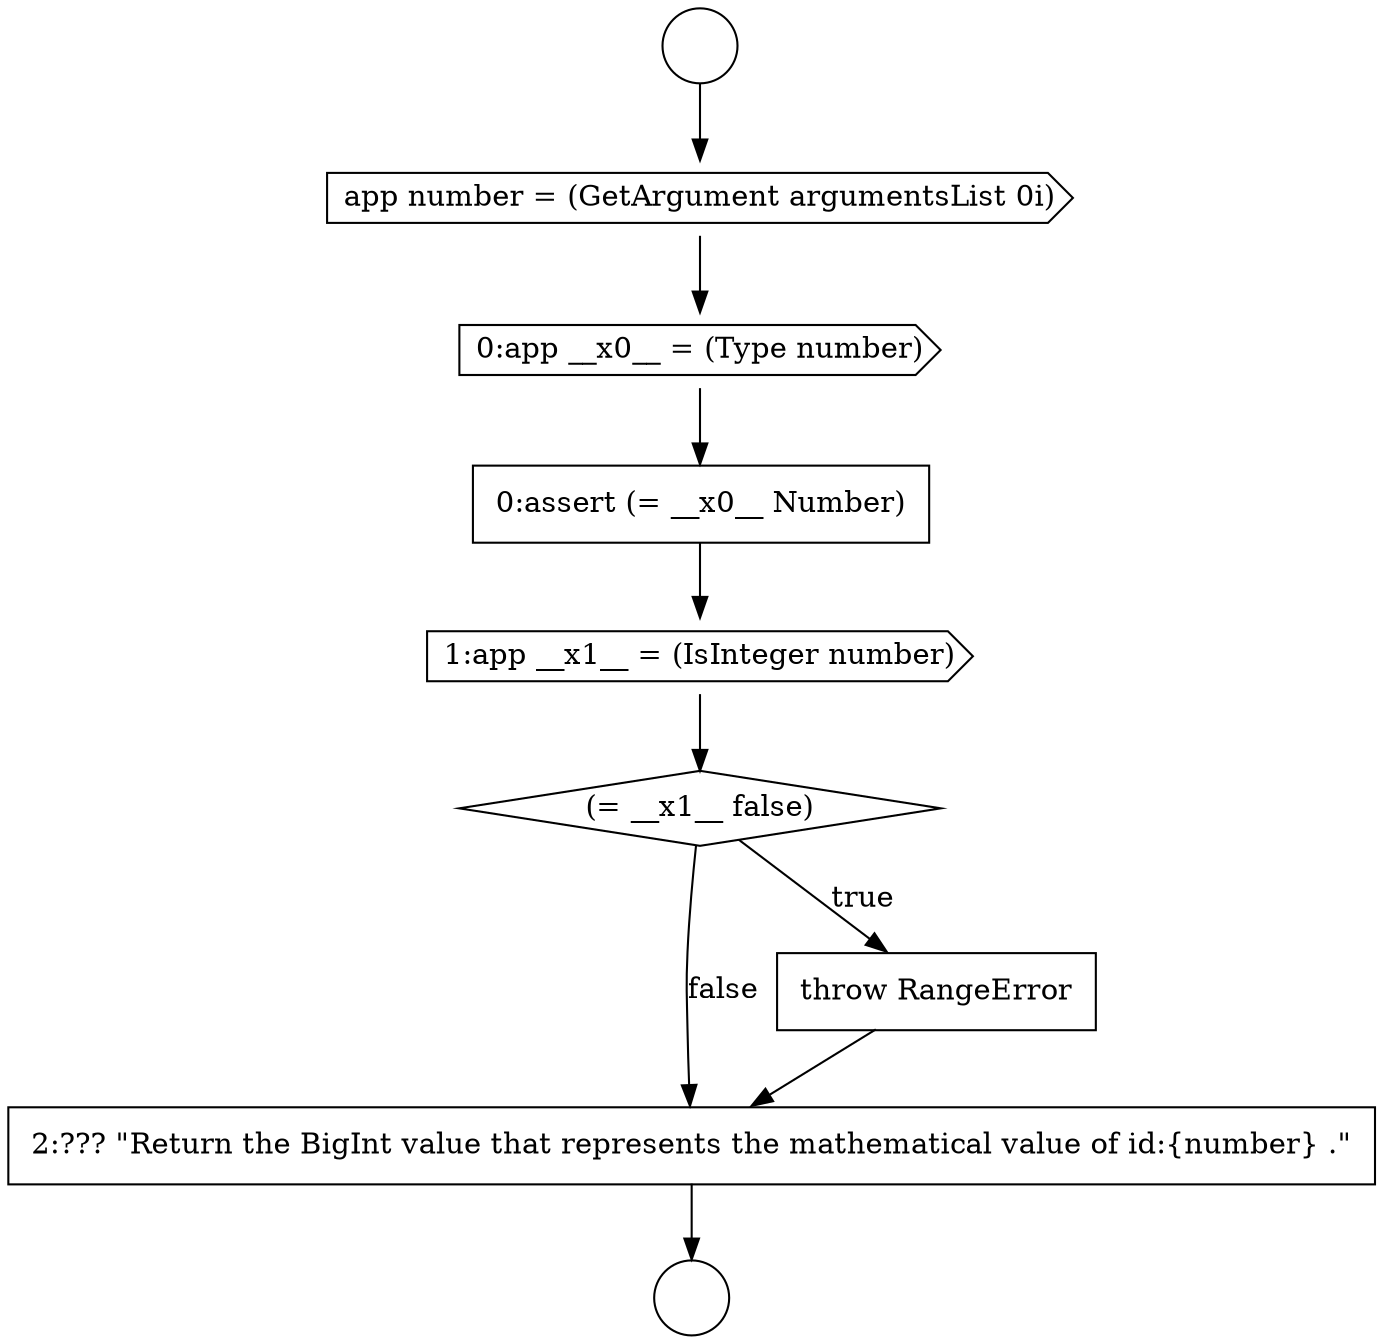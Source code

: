 digraph {
  node13024 [shape=circle label=" " color="black" fillcolor="white" style=filled]
  node13029 [shape=diamond, label=<<font color="black">(= __x1__ false)</font>> color="black" fillcolor="white" style=filled]
  node13023 [shape=circle label=" " color="black" fillcolor="white" style=filled]
  node13026 [shape=cds, label=<<font color="black">0:app __x0__ = (Type number)</font>> color="black" fillcolor="white" style=filled]
  node13031 [shape=none, margin=0, label=<<font color="black">
    <table border="0" cellborder="1" cellspacing="0" cellpadding="10">
      <tr><td align="left">2:??? &quot;Return the BigInt value that represents the mathematical value of id:{number} .&quot;</td></tr>
    </table>
  </font>> color="black" fillcolor="white" style=filled]
  node13027 [shape=none, margin=0, label=<<font color="black">
    <table border="0" cellborder="1" cellspacing="0" cellpadding="10">
      <tr><td align="left">0:assert (= __x0__ Number)</td></tr>
    </table>
  </font>> color="black" fillcolor="white" style=filled]
  node13028 [shape=cds, label=<<font color="black">1:app __x1__ = (IsInteger number)</font>> color="black" fillcolor="white" style=filled]
  node13030 [shape=none, margin=0, label=<<font color="black">
    <table border="0" cellborder="1" cellspacing="0" cellpadding="10">
      <tr><td align="left">throw RangeError</td></tr>
    </table>
  </font>> color="black" fillcolor="white" style=filled]
  node13025 [shape=cds, label=<<font color="black">app number = (GetArgument argumentsList 0i)</font>> color="black" fillcolor="white" style=filled]
  node13023 -> node13025 [ color="black"]
  node13025 -> node13026 [ color="black"]
  node13026 -> node13027 [ color="black"]
  node13029 -> node13030 [label=<<font color="black">true</font>> color="black"]
  node13029 -> node13031 [label=<<font color="black">false</font>> color="black"]
  node13028 -> node13029 [ color="black"]
  node13031 -> node13024 [ color="black"]
  node13030 -> node13031 [ color="black"]
  node13027 -> node13028 [ color="black"]
}
